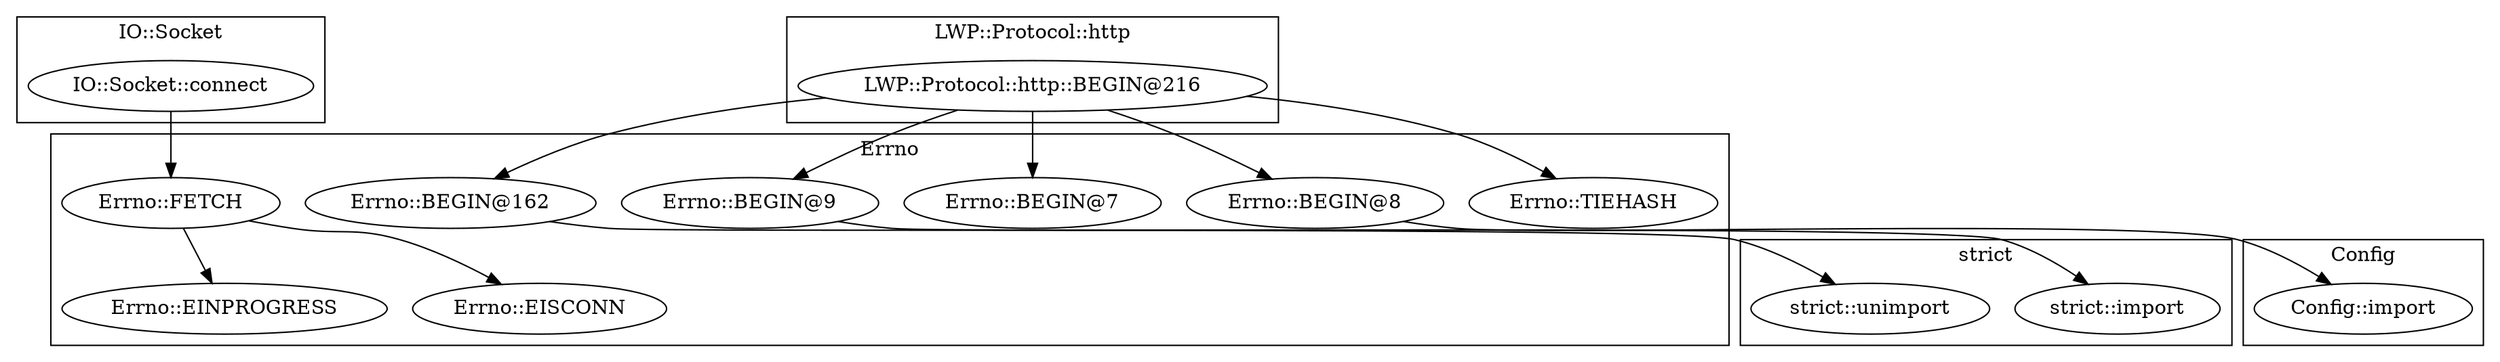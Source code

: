digraph {
graph [overlap=false]
subgraph cluster_Config {
	label="Config";
	"Config::import";
}
subgraph cluster_Errno {
	label="Errno";
	"Errno::BEGIN@162";
	"Errno::BEGIN@7";
	"Errno::EINPROGRESS";
	"Errno::BEGIN@8";
	"Errno::BEGIN@9";
	"Errno::EISCONN";
	"Errno::TIEHASH";
	"Errno::FETCH";
}
subgraph cluster_strict {
	label="strict";
	"strict::import";
	"strict::unimport";
}
subgraph cluster_IO_Socket {
	label="IO::Socket";
	"IO::Socket::connect";
}
subgraph cluster_LWP_Protocol_http {
	label="LWP::Protocol::http";
	"LWP::Protocol::http::BEGIN@216";
}
"LWP::Protocol::http::BEGIN@216" -> "Errno::BEGIN@8";
"Errno::FETCH" -> "Errno::EINPROGRESS";
"IO::Socket::connect" -> "Errno::FETCH";
"LWP::Protocol::http::BEGIN@216" -> "Errno::BEGIN@7";
"LWP::Protocol::http::BEGIN@216" -> "Errno::BEGIN@162";
"Errno::BEGIN@8" -> "Config::import";
"Errno::FETCH" -> "Errno::EISCONN";
"LWP::Protocol::http::BEGIN@216" -> "Errno::BEGIN@9";
"Errno::BEGIN@162" -> "strict::unimport";
"LWP::Protocol::http::BEGIN@216" -> "Errno::TIEHASH";
"Errno::BEGIN@9" -> "strict::import";
}
